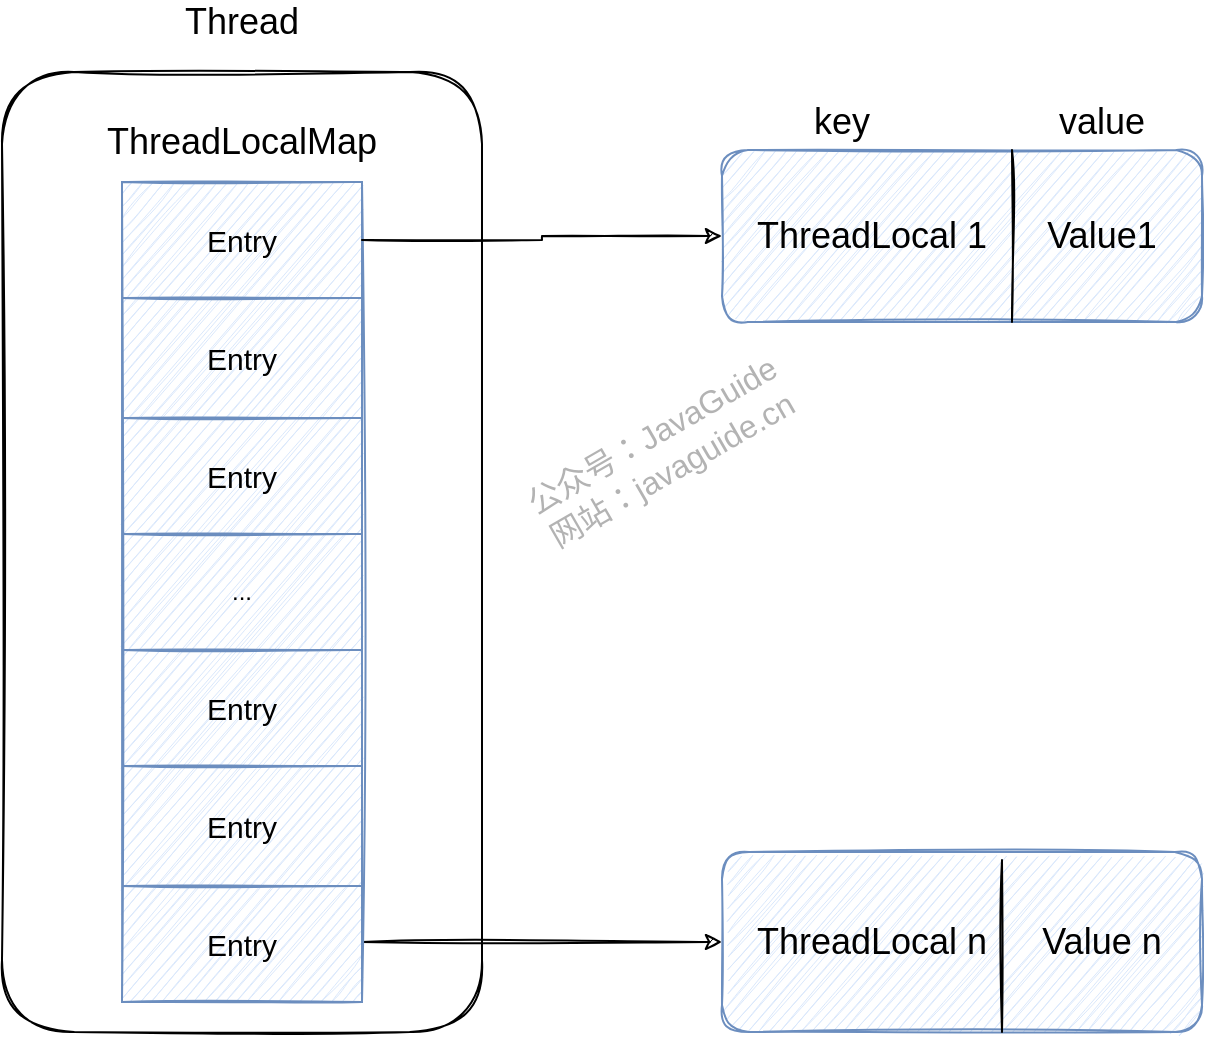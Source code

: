 <mxfile version="13.4.5" type="device"><diagram id="XZHCjfYPnYWvLepVL7Sq" name="Page-1"><mxGraphModel dx="1106" dy="997" grid="1" gridSize="10" guides="1" tooltips="1" connect="1" arrows="1" fold="1" page="1" pageScale="1" pageWidth="1169" pageHeight="1654" math="0" shadow="0"><root><mxCell id="0"/><mxCell id="1" parent="0"/><mxCell id="2wZqYNrPAsulkfKf-CuQ-8" value="" style="rounded=1;whiteSpace=wrap;html=1;sketch=1;fontSize=20;shadow=0;" parent="1" vertex="1"><mxGeometry x="340" y="215" width="240" height="480" as="geometry"/></mxCell><mxCell id="2wZqYNrPAsulkfKf-CuQ-3" value="公众号：JavaGuide&lt;br style=&quot;font-size: 16px&quot;&gt;网站：javaguide.cn" style="text;html=1;strokeColor=none;fillColor=none;align=center;verticalAlign=middle;whiteSpace=wrap;rounded=0;labelBackgroundColor=none;fontSize=16;fontColor=#B3B3B3;rotation=-30;sketch=1;shadow=0;" parent="1" vertex="1"><mxGeometry x="580" y="400" width="180" height="10" as="geometry"/></mxCell><mxCell id="2wZqYNrPAsulkfKf-CuQ-18" value="&lt;font style=&quot;font-size: 18px&quot;&gt;Thread&lt;/font&gt;" style="text;html=1;strokeColor=none;fillColor=none;align=center;verticalAlign=middle;whiteSpace=wrap;rounded=0;" parent="1" vertex="1"><mxGeometry x="430" y="180" width="60" height="20" as="geometry"/></mxCell><mxCell id="2wZqYNrPAsulkfKf-CuQ-66" value="" style="rounded=1;whiteSpace=wrap;html=1;sketch=1;fontSize=16;align=center;fillColor=#dae8fc;strokeColor=#6c8ebf;" parent="1" vertex="1"><mxGeometry x="700" y="254" width="240" height="86" as="geometry"/></mxCell><mxCell id="2wZqYNrPAsulkfKf-CuQ-70" style="edgeStyle=orthogonalEdgeStyle;rounded=0;orthogonalLoop=1;jettySize=auto;html=1;fontSize=16;sketch=1;" parent="1" edge="1"><mxGeometry relative="1" as="geometry"><mxPoint x="700" y="650" as="targetPoint"/><mxPoint x="520" y="650" as="sourcePoint"/></mxGeometry></mxCell><mxCell id="2wZqYNrPAsulkfKf-CuQ-49" value="" style="shape=table;html=1;whiteSpace=wrap;startSize=0;container=1;collapsible=0;childLayout=tableLayout;rounded=1;fillColor=#dae8fc;strokeColor=#6c8ebf;fontSize=16;sketch=1;" parent="1" vertex="1"><mxGeometry x="400" y="270" width="120" height="410" as="geometry"/></mxCell><mxCell id="2wZqYNrPAsulkfKf-CuQ-50" value="" style="shape=partialRectangle;html=1;whiteSpace=wrap;collapsible=0;dropTarget=0;pointerEvents=0;fillColor=none;top=0;left=0;bottom=0;right=0;points=[[0,0.5],[1,0.5]];portConstraint=eastwest;" parent="2wZqYNrPAsulkfKf-CuQ-49" vertex="1"><mxGeometry width="120" height="58" as="geometry"/></mxCell><mxCell id="2wZqYNrPAsulkfKf-CuQ-51" value="&lt;font style=&quot;font-size: 15px&quot;&gt;Entry&lt;/font&gt;" style="shape=partialRectangle;html=1;whiteSpace=wrap;connectable=0;overflow=hidden;fillColor=none;top=0;left=0;bottom=0;right=0;" parent="2wZqYNrPAsulkfKf-CuQ-50" vertex="1"><mxGeometry width="120" height="58" as="geometry"/></mxCell><mxCell id="2wZqYNrPAsulkfKf-CuQ-52" value="" style="shape=partialRectangle;html=1;whiteSpace=wrap;collapsible=0;dropTarget=0;pointerEvents=0;fillColor=none;top=0;left=0;bottom=0;right=0;points=[[0,0.5],[1,0.5]];portConstraint=eastwest;" parent="2wZqYNrPAsulkfKf-CuQ-49" vertex="1"><mxGeometry y="58" width="120" height="60" as="geometry"/></mxCell><mxCell id="2wZqYNrPAsulkfKf-CuQ-53" value="&lt;span style=&quot;font-size: 15px&quot;&gt;Entry&lt;/span&gt;" style="shape=partialRectangle;html=1;whiteSpace=wrap;connectable=0;overflow=hidden;fillColor=none;top=0;left=0;bottom=0;right=0;" parent="2wZqYNrPAsulkfKf-CuQ-52" vertex="1"><mxGeometry width="120" height="60" as="geometry"/></mxCell><mxCell id="2wZqYNrPAsulkfKf-CuQ-54" value="" style="shape=partialRectangle;html=1;whiteSpace=wrap;collapsible=0;dropTarget=0;pointerEvents=0;fillColor=none;top=0;left=0;bottom=0;right=0;points=[[0,0.5],[1,0.5]];portConstraint=eastwest;" parent="2wZqYNrPAsulkfKf-CuQ-49" vertex="1"><mxGeometry y="118" width="120" height="58" as="geometry"/></mxCell><mxCell id="2wZqYNrPAsulkfKf-CuQ-55" value="&lt;span style=&quot;font-size: 15px&quot;&gt;Entry&lt;/span&gt;" style="shape=partialRectangle;html=1;whiteSpace=wrap;connectable=0;overflow=hidden;fillColor=none;top=0;left=0;bottom=0;right=0;" parent="2wZqYNrPAsulkfKf-CuQ-54" vertex="1"><mxGeometry width="120" height="58" as="geometry"/></mxCell><mxCell id="2wZqYNrPAsulkfKf-CuQ-56" value="" style="shape=partialRectangle;html=1;whiteSpace=wrap;collapsible=0;dropTarget=0;pointerEvents=0;fillColor=none;top=0;left=0;bottom=0;right=0;points=[[0,0.5],[1,0.5]];portConstraint=eastwest;verticalAlign=middle;align=center;" parent="2wZqYNrPAsulkfKf-CuQ-49" vertex="1"><mxGeometry y="176" width="120" height="58" as="geometry"/></mxCell><mxCell id="2wZqYNrPAsulkfKf-CuQ-57" value="..." style="shape=partialRectangle;html=1;whiteSpace=wrap;connectable=0;overflow=hidden;fillColor=none;top=0;left=0;bottom=0;right=0;" parent="2wZqYNrPAsulkfKf-CuQ-56" vertex="1"><mxGeometry width="120" height="58" as="geometry"/></mxCell><mxCell id="2wZqYNrPAsulkfKf-CuQ-58" value="" style="shape=partialRectangle;html=1;whiteSpace=wrap;collapsible=0;dropTarget=0;pointerEvents=0;fillColor=none;top=0;left=0;bottom=0;right=0;points=[[0,0.5],[1,0.5]];portConstraint=eastwest;" parent="2wZqYNrPAsulkfKf-CuQ-49" vertex="1"><mxGeometry y="234" width="120" height="58" as="geometry"/></mxCell><mxCell id="2wZqYNrPAsulkfKf-CuQ-59" value="&lt;span style=&quot;font-size: 15px&quot;&gt;Entry&lt;/span&gt;" style="shape=partialRectangle;html=1;whiteSpace=wrap;connectable=0;overflow=hidden;fillColor=none;top=0;left=0;bottom=0;right=0;" parent="2wZqYNrPAsulkfKf-CuQ-58" vertex="1"><mxGeometry width="120" height="58" as="geometry"/></mxCell><mxCell id="2wZqYNrPAsulkfKf-CuQ-60" value="" style="shape=partialRectangle;html=1;whiteSpace=wrap;collapsible=0;dropTarget=0;pointerEvents=0;fillColor=none;top=0;left=0;bottom=0;right=0;points=[[0,0.5],[1,0.5]];portConstraint=eastwest;" parent="2wZqYNrPAsulkfKf-CuQ-49" vertex="1"><mxGeometry y="292" width="120" height="60" as="geometry"/></mxCell><mxCell id="2wZqYNrPAsulkfKf-CuQ-61" value="&lt;span style=&quot;font-size: 15px&quot;&gt;Entry&lt;/span&gt;" style="shape=partialRectangle;html=1;whiteSpace=wrap;connectable=0;overflow=hidden;fillColor=none;top=0;left=0;bottom=0;right=0;" parent="2wZqYNrPAsulkfKf-CuQ-60" vertex="1"><mxGeometry width="120" height="60" as="geometry"/></mxCell><mxCell id="2wZqYNrPAsulkfKf-CuQ-62" value="" style="shape=partialRectangle;html=1;whiteSpace=wrap;collapsible=0;dropTarget=0;pointerEvents=0;fillColor=none;top=0;left=0;bottom=0;right=0;points=[[0,0.5],[1,0.5]];portConstraint=eastwest;" parent="2wZqYNrPAsulkfKf-CuQ-49" vertex="1"><mxGeometry y="352" width="120" height="58" as="geometry"/></mxCell><mxCell id="2wZqYNrPAsulkfKf-CuQ-63" value="&lt;span style=&quot;font-size: 15px&quot;&gt;Entry&lt;/span&gt;" style="shape=partialRectangle;html=1;whiteSpace=wrap;connectable=0;overflow=hidden;fillColor=none;top=0;left=0;bottom=0;right=0;" parent="2wZqYNrPAsulkfKf-CuQ-62" vertex="1"><mxGeometry width="120" height="58" as="geometry"/></mxCell><mxCell id="2wZqYNrPAsulkfKf-CuQ-71" style="edgeStyle=orthogonalEdgeStyle;rounded=0;sketch=1;orthogonalLoop=1;jettySize=auto;html=1;entryX=0;entryY=0.5;entryDx=0;entryDy=0;fontSize=16;" parent="1" source="2wZqYNrPAsulkfKf-CuQ-50" target="2wZqYNrPAsulkfKf-CuQ-66" edge="1"><mxGeometry relative="1" as="geometry"/></mxCell><mxCell id="2wZqYNrPAsulkfKf-CuQ-72" value="" style="rounded=1;whiteSpace=wrap;html=1;sketch=1;fontSize=16;align=center;fillColor=#dae8fc;strokeColor=#6c8ebf;" parent="1" vertex="1"><mxGeometry x="700" y="605" width="240" height="90" as="geometry"/></mxCell><mxCell id="2wZqYNrPAsulkfKf-CuQ-73" value="&lt;font style=&quot;font-size: 18px&quot;&gt;ThreadLocalMap&lt;/font&gt;" style="text;html=1;strokeColor=none;fillColor=none;align=center;verticalAlign=middle;whiteSpace=wrap;rounded=0;" parent="1" vertex="1"><mxGeometry x="430" y="240" width="60" height="20" as="geometry"/></mxCell><mxCell id="2wZqYNrPAsulkfKf-CuQ-75" value="&lt;span style=&quot;font-size: 18px&quot;&gt;ThreadLocal 1&lt;/span&gt;" style="text;html=1;strokeColor=none;fillColor=none;align=center;verticalAlign=middle;whiteSpace=wrap;rounded=0;sketch=1;fontSize=16;" parent="1" vertex="1"><mxGeometry x="700" y="287" width="150" height="20" as="geometry"/></mxCell><mxCell id="2wZqYNrPAsulkfKf-CuQ-76" value="&lt;span style=&quot;font-size: 18px&quot;&gt;ThreadLocal&amp;nbsp;n&lt;/span&gt;" style="text;html=1;strokeColor=none;fillColor=none;align=center;verticalAlign=middle;whiteSpace=wrap;rounded=0;sketch=1;fontSize=16;" parent="1" vertex="1"><mxGeometry x="710" y="640" width="130" height="20" as="geometry"/></mxCell><mxCell id="2wZqYNrPAsulkfKf-CuQ-77" value="" style="endArrow=none;html=1;fontSize=16;sketch=1;exitX=0.5;exitY=1;exitDx=0;exitDy=0;" parent="1" edge="1"><mxGeometry width="50" height="50" relative="1" as="geometry"><mxPoint x="840" y="695" as="sourcePoint"/><mxPoint x="840" y="609" as="targetPoint"/></mxGeometry></mxCell><mxCell id="2wZqYNrPAsulkfKf-CuQ-78" value="&lt;span style=&quot;font-size: 18px&quot;&gt;Value1&lt;/span&gt;" style="text;html=1;strokeColor=none;fillColor=none;align=center;verticalAlign=middle;whiteSpace=wrap;rounded=0;sketch=1;fontSize=16;" parent="1" vertex="1"><mxGeometry x="870" y="287" width="40" height="20" as="geometry"/></mxCell><mxCell id="2wZqYNrPAsulkfKf-CuQ-79" value="&lt;span style=&quot;font-size: 18px&quot;&gt;Value n&lt;/span&gt;" style="text;html=1;strokeColor=none;fillColor=none;align=center;verticalAlign=middle;whiteSpace=wrap;rounded=0;sketch=1;fontSize=16;" parent="1" vertex="1"><mxGeometry x="855" y="640" width="70" height="20" as="geometry"/></mxCell><mxCell id="2wZqYNrPAsulkfKf-CuQ-81" value="" style="endArrow=none;html=1;fontSize=16;sketch=1;exitX=0.5;exitY=1;exitDx=0;exitDy=0;" parent="1" edge="1"><mxGeometry width="50" height="50" relative="1" as="geometry"><mxPoint x="845" y="340" as="sourcePoint"/><mxPoint x="845" y="254" as="targetPoint"/></mxGeometry></mxCell><mxCell id="2wZqYNrPAsulkfKf-CuQ-82" value="&lt;font style=&quot;font-size: 18px&quot;&gt;key&lt;/font&gt;" style="text;html=1;strokeColor=none;fillColor=none;align=center;verticalAlign=middle;whiteSpace=wrap;rounded=0;" parent="1" vertex="1"><mxGeometry x="730" y="230" width="60" height="20" as="geometry"/></mxCell><mxCell id="2wZqYNrPAsulkfKf-CuQ-83" value="&lt;span style=&quot;font-size: 18px&quot;&gt;value&lt;/span&gt;" style="text;html=1;strokeColor=none;fillColor=none;align=center;verticalAlign=middle;whiteSpace=wrap;rounded=0;" parent="1" vertex="1"><mxGeometry x="860" y="230" width="60" height="20" as="geometry"/></mxCell></root></mxGraphModel></diagram></mxfile>